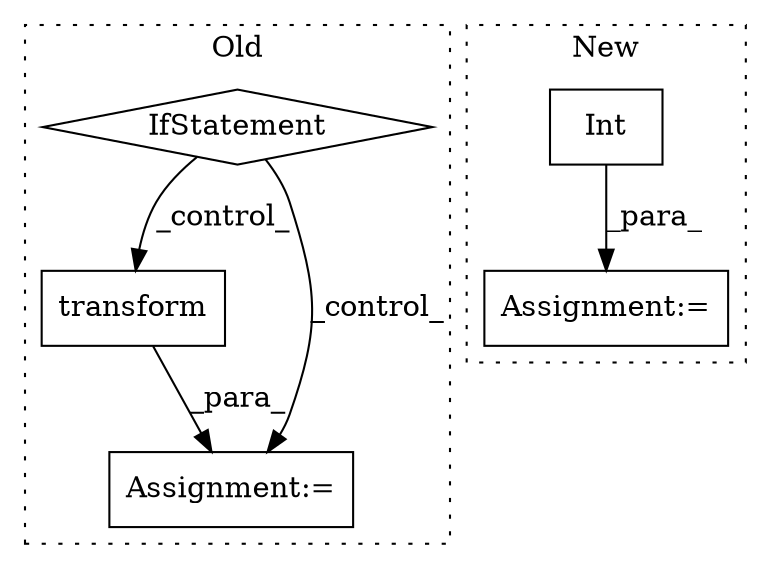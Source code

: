 digraph G {
subgraph cluster0 {
1 [label="transform" a="32" s="9688,9699" l="10,1" shape="box"];
3 [label="IfStatement" a="25" s="9562,9600" l="4,2" shape="diamond"];
4 [label="Assignment:=" a="7" s="9665" l="1" shape="box"];
label = "Old";
style="dotted";
}
subgraph cluster1 {
2 [label="Int" a="32" s="10164,10171" l="4,1" shape="box"];
5 [label="Assignment:=" a="7" s="10152" l="12" shape="box"];
label = "New";
style="dotted";
}
1 -> 4 [label="_para_"];
2 -> 5 [label="_para_"];
3 -> 1 [label="_control_"];
3 -> 4 [label="_control_"];
}